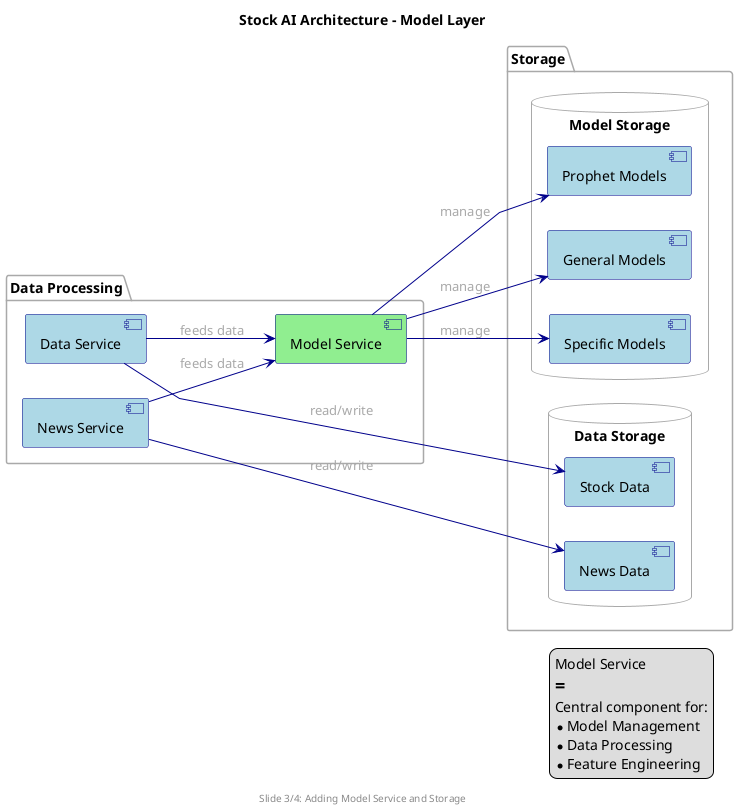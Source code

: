 @startuml Stock AI - Model Layer

' Style settings
skinparam componentStyle uml2
skinparam component {
    BackgroundColor LightBlue
    BorderColor DarkBlue
}
skinparam linetype polyline
skinparam package {
    BorderColor DarkGrey
    BackgroundColor White
}
skinparam arrow {
    Color DarkBlue
    FontColor DarkGrey
}

' Main Layout
left to right direction

package "Data Processing" {
    [Data Service] as data_service
    [News Service] as news_service
    [Model Service] as model_service #LightGreen
}

package "Storage" {
    database "Data Storage" {
        [Stock Data] as stock_data
        [News Data] as news_data
    }
    
    database "Model Storage" {
        [General Models] as general_models
        [Specific Models] as specific_models
        [Prophet Models] as prophet_models
    }
}

' Data Flow
data_service --> stock_data : read/write
news_service --> news_data : read/write

' Model Flow
data_service --> model_service : feeds data
news_service --> model_service : feeds data
model_service --> general_models : manage
model_service --> specific_models : manage
model_service --> prophet_models : manage

title "Stock AI Architecture - Model Layer"
footer "Slide 3/4: Adding Model Service and Storage"

legend right
  Model Service
  ==
  Central component for:
  * Model Management
  * Data Processing
  * Feature Engineering
endlegend

@enduml 